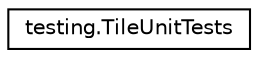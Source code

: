 digraph "Graphical Class Hierarchy"
{
  edge [fontname="Helvetica",fontsize="10",labelfontname="Helvetica",labelfontsize="10"];
  node [fontname="Helvetica",fontsize="10",shape=record];
  rankdir="LR";
  Node1 [label="testing.TileUnitTests",height=0.2,width=0.4,color="black", fillcolor="white", style="filled",URL="$classtesting_1_1_tile_unit_tests.html",tooltip="Tests Tile class. "];
}
